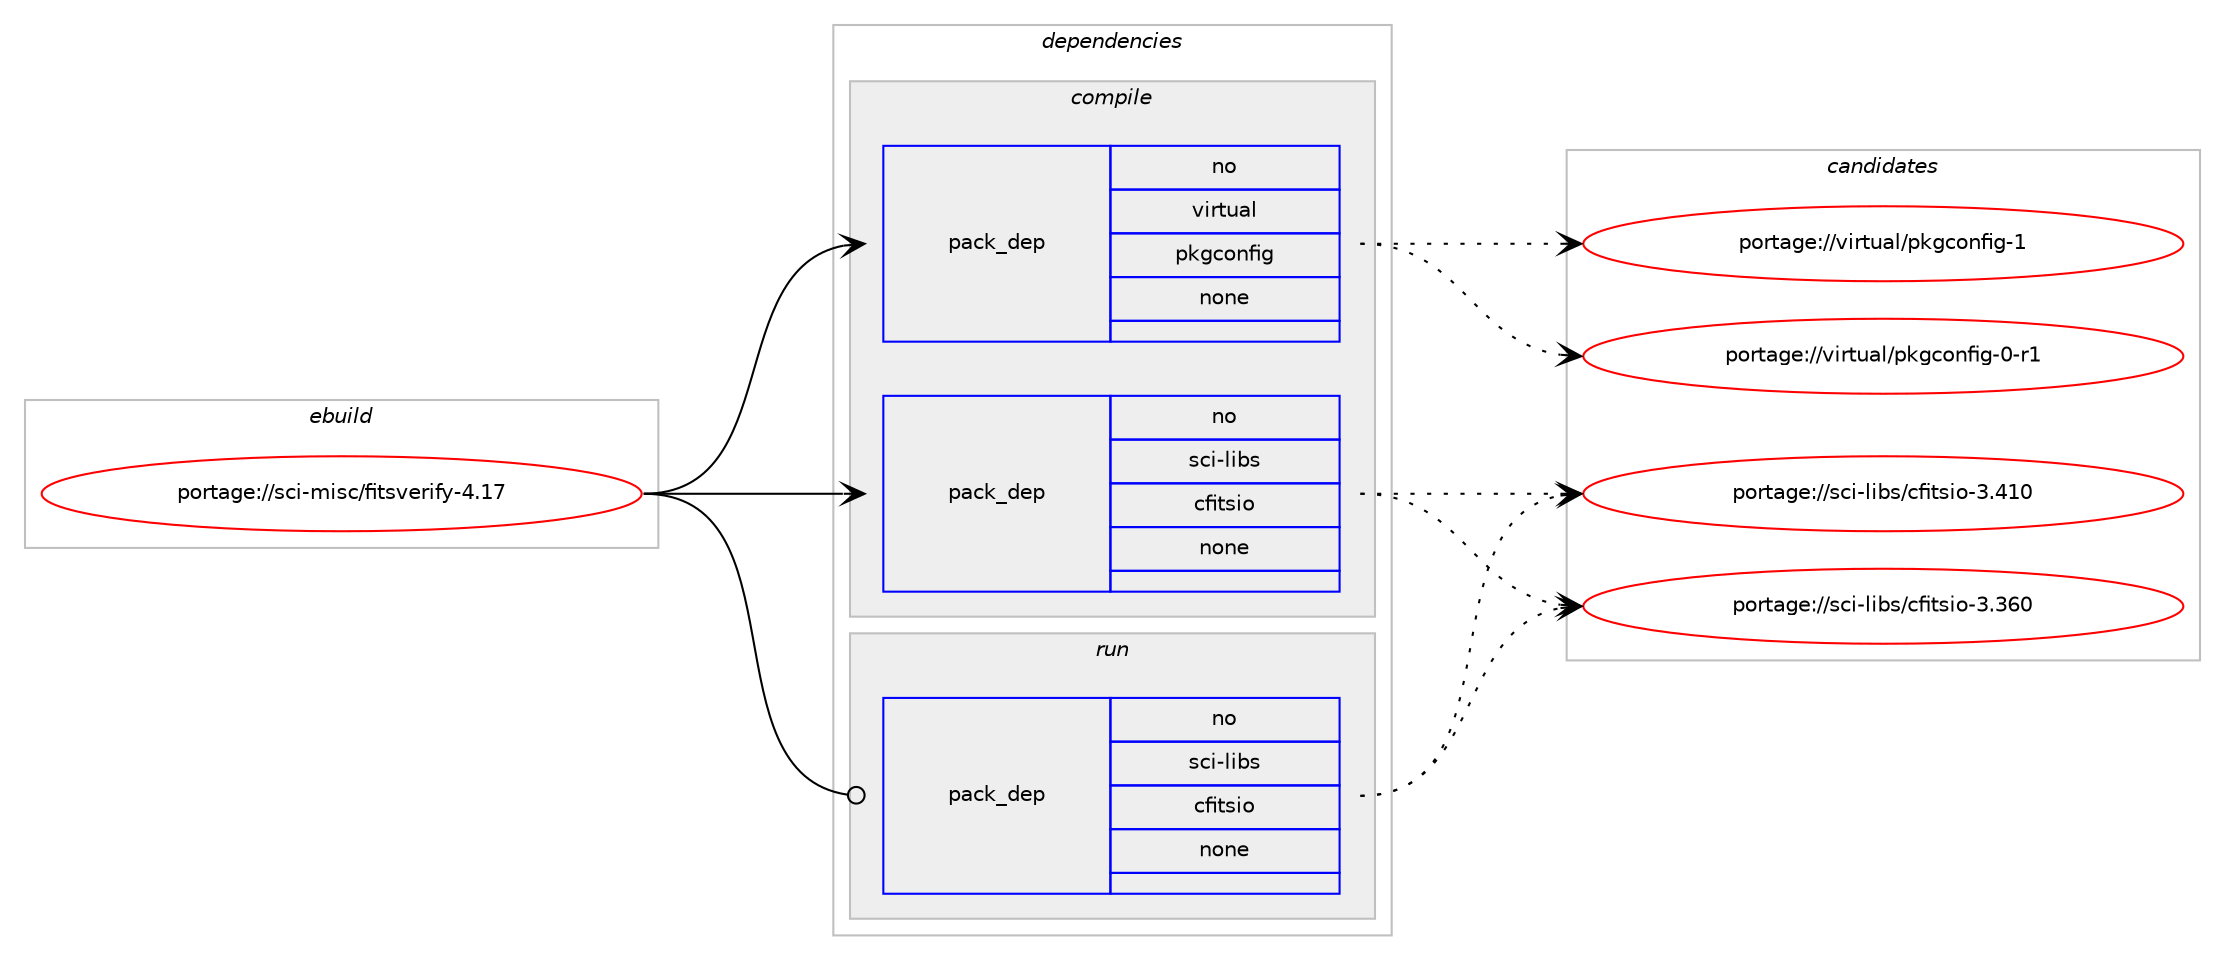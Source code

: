 digraph prolog {

# *************
# Graph options
# *************

newrank=true;
concentrate=true;
compound=true;
graph [rankdir=LR,fontname=Helvetica,fontsize=10,ranksep=1.5];#, ranksep=2.5, nodesep=0.2];
edge  [arrowhead=vee];
node  [fontname=Helvetica,fontsize=10];

# **********
# The ebuild
# **********

subgraph cluster_leftcol {
color=gray;
rank=same;
label=<<i>ebuild</i>>;
id [label="portage://sci-misc/fitsverify-4.17", color=red, width=4, href="../sci-misc/fitsverify-4.17.svg"];
}

# ****************
# The dependencies
# ****************

subgraph cluster_midcol {
color=gray;
label=<<i>dependencies</i>>;
subgraph cluster_compile {
fillcolor="#eeeeee";
style=filled;
label=<<i>compile</i>>;
subgraph pack35165 {
dependency45535 [label=<<TABLE BORDER="0" CELLBORDER="1" CELLSPACING="0" CELLPADDING="4" WIDTH="220"><TR><TD ROWSPAN="6" CELLPADDING="30">pack_dep</TD></TR><TR><TD WIDTH="110">no</TD></TR><TR><TD>sci-libs</TD></TR><TR><TD>cfitsio</TD></TR><TR><TD>none</TD></TR><TR><TD></TD></TR></TABLE>>, shape=none, color=blue];
}
id:e -> dependency45535:w [weight=20,style="solid",arrowhead="vee"];
subgraph pack35166 {
dependency45536 [label=<<TABLE BORDER="0" CELLBORDER="1" CELLSPACING="0" CELLPADDING="4" WIDTH="220"><TR><TD ROWSPAN="6" CELLPADDING="30">pack_dep</TD></TR><TR><TD WIDTH="110">no</TD></TR><TR><TD>virtual</TD></TR><TR><TD>pkgconfig</TD></TR><TR><TD>none</TD></TR><TR><TD></TD></TR></TABLE>>, shape=none, color=blue];
}
id:e -> dependency45536:w [weight=20,style="solid",arrowhead="vee"];
}
subgraph cluster_compileandrun {
fillcolor="#eeeeee";
style=filled;
label=<<i>compile and run</i>>;
}
subgraph cluster_run {
fillcolor="#eeeeee";
style=filled;
label=<<i>run</i>>;
subgraph pack35167 {
dependency45537 [label=<<TABLE BORDER="0" CELLBORDER="1" CELLSPACING="0" CELLPADDING="4" WIDTH="220"><TR><TD ROWSPAN="6" CELLPADDING="30">pack_dep</TD></TR><TR><TD WIDTH="110">no</TD></TR><TR><TD>sci-libs</TD></TR><TR><TD>cfitsio</TD></TR><TR><TD>none</TD></TR><TR><TD></TD></TR></TABLE>>, shape=none, color=blue];
}
id:e -> dependency45537:w [weight=20,style="solid",arrowhead="odot"];
}
}

# **************
# The candidates
# **************

subgraph cluster_choices {
rank=same;
color=gray;
label=<<i>candidates</i>>;

subgraph choice35165 {
color=black;
nodesep=1;
choice1159910545108105981154799102105116115105111455146524948 [label="portage://sci-libs/cfitsio-3.410", color=red, width=4,href="../sci-libs/cfitsio-3.410.svg"];
choice1159910545108105981154799102105116115105111455146515448 [label="portage://sci-libs/cfitsio-3.360", color=red, width=4,href="../sci-libs/cfitsio-3.360.svg"];
dependency45535:e -> choice1159910545108105981154799102105116115105111455146524948:w [style=dotted,weight="100"];
dependency45535:e -> choice1159910545108105981154799102105116115105111455146515448:w [style=dotted,weight="100"];
}
subgraph choice35166 {
color=black;
nodesep=1;
choice1181051141161179710847112107103991111101021051034549 [label="portage://virtual/pkgconfig-1", color=red, width=4,href="../virtual/pkgconfig-1.svg"];
choice11810511411611797108471121071039911111010210510345484511449 [label="portage://virtual/pkgconfig-0-r1", color=red, width=4,href="../virtual/pkgconfig-0-r1.svg"];
dependency45536:e -> choice1181051141161179710847112107103991111101021051034549:w [style=dotted,weight="100"];
dependency45536:e -> choice11810511411611797108471121071039911111010210510345484511449:w [style=dotted,weight="100"];
}
subgraph choice35167 {
color=black;
nodesep=1;
choice1159910545108105981154799102105116115105111455146524948 [label="portage://sci-libs/cfitsio-3.410", color=red, width=4,href="../sci-libs/cfitsio-3.410.svg"];
choice1159910545108105981154799102105116115105111455146515448 [label="portage://sci-libs/cfitsio-3.360", color=red, width=4,href="../sci-libs/cfitsio-3.360.svg"];
dependency45537:e -> choice1159910545108105981154799102105116115105111455146524948:w [style=dotted,weight="100"];
dependency45537:e -> choice1159910545108105981154799102105116115105111455146515448:w [style=dotted,weight="100"];
}
}

}
